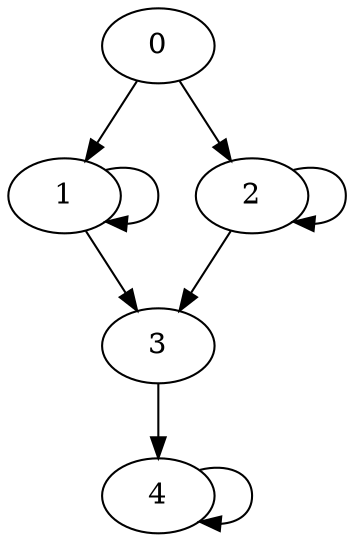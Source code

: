 /* e.g. try this formulae:
   (Fd & Fa)
   (Fd & Fb)
 */
digraph G {
  0 [props="x"];
  1 [props="a"];
  2 [props="b"];
  3 [props="c"];
  4 [props="d"];
  0 -> 1;
  0 -> 2;
  1 -> 1 [updates="v += 1"];
  2 -> 2 [updates="w += 1"];
  1 -> 3 [updates="u += 1"];
  2 -> 3 [updates="u += 1"];
  3 -> 4 [guards="[u>0,v>=10],[u>0,w>=10]"];
  4 -> 4;
}
